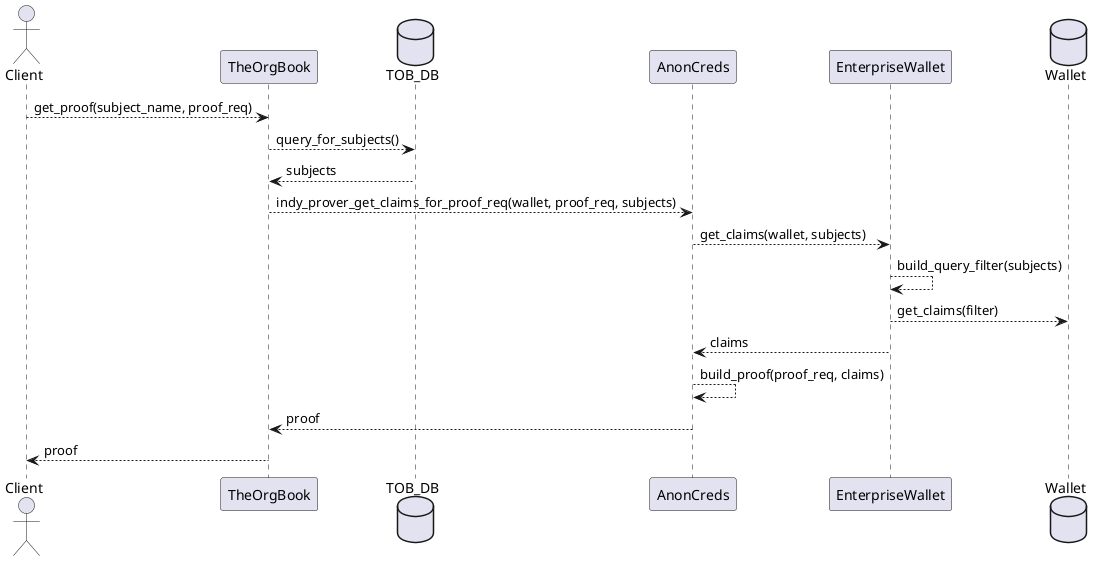 @startuml
actor Client
participant Client order 10
participant TheOrgBook order 20
database TOB_DB order 30
participant AnonCreds order 40
participant EnterpriseWallet order 50
database Wallet order 60
Client --> TheOrgBook: get_proof(subject_name, proof_req)
TheOrgBook --> TOB_DB: query_for_subjects()
TOB_DB --> TheOrgBook: subjects
TheOrgBook --> AnonCreds: indy_prover_get_claims_for_proof_req(wallet, proof_req, subjects)
AnonCreds --> EnterpriseWallet: get_claims(wallet, subjects)
EnterpriseWallet --> EnterpriseWallet: build_query_filter(subjects)
EnterpriseWallet --> Wallet: get_claims(filter)
EnterpriseWallet --> AnonCreds: claims
AnonCreds --> AnonCreds: build_proof(proof_req, claims)
AnonCreds --> TheOrgBook: proof
TheOrgBook --> Client: proof
@enduml
